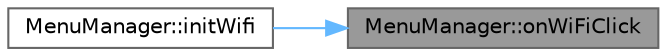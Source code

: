 digraph "MenuManager::onWiFiClick"
{
 // LATEX_PDF_SIZE
  bgcolor="transparent";
  edge [fontname=Helvetica,fontsize=10,labelfontname=Helvetica,labelfontsize=10];
  node [fontname=Helvetica,fontsize=10,shape=box,height=0.2,width=0.4];
  rankdir="RL";
  Node1 [id="Node000001",label="MenuManager::onWiFiClick",height=0.2,width=0.4,color="gray40", fillcolor="grey60", style="filled", fontcolor="black",tooltip=" "];
  Node1 -> Node2 [id="edge1_Node000001_Node000002",dir="back",color="steelblue1",style="solid",tooltip=" "];
  Node2 [id="Node000002",label="MenuManager::initWifi",height=0.2,width=0.4,color="grey40", fillcolor="white", style="filled",URL="$class_menu_manager.html#aa16ddad4928c8ed4a1db39e41af31b92",tooltip=" "];
}
